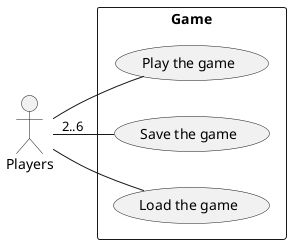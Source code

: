 @startuml
'https://plantuml.com/use-case-diagram

actor :Players: as Players
rectangle Game {
    left to right direction

    usecase "Play the game" as Play
    usecase "Save the game" as save
    usecase "Load the game" as load
}

Players "2..6" -- Play
Players  -- save
Players  -- load

@enduml